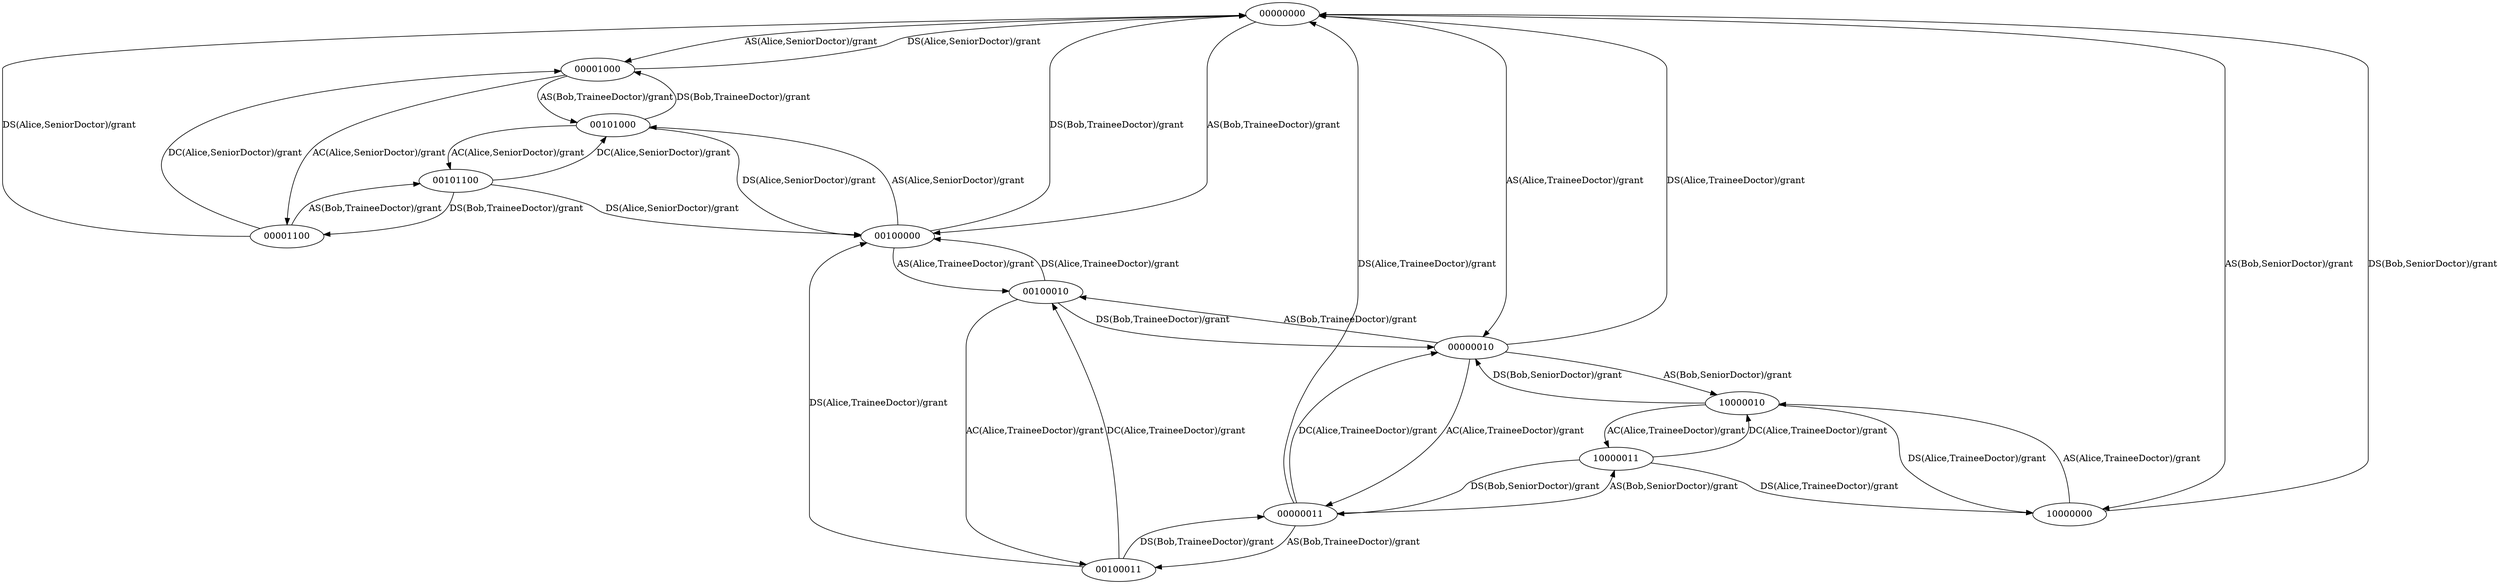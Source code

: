digraph rbac2Fsm {
  00000000 -> 00001000 [ label ="AS(Alice,SeniorDoctor)/grant"];
  00000000 -> 00000010 [ label ="AS(Alice,TraineeDoctor)/grant"];
  00000000 -> 10000000 [ label ="AS(Bob,SeniorDoctor)/grant"];
  00000000 -> 00100000 [ label ="AS(Bob,TraineeDoctor)/grant"];
  00000010 -> 00000011 [ label ="AC(Alice,TraineeDoctor)/grant"];
  00000010 -> 10000010 [ label ="AS(Bob,SeniorDoctor)/grant"];
  00000010 -> 00100010 [ label ="AS(Bob,TraineeDoctor)/grant"];
  00000010 -> 00000000 [ label ="DS(Alice,TraineeDoctor)/grant"];
  00000011 -> 10000011 [ label ="AS(Bob,SeniorDoctor)/grant"];
  00000011 -> 00100011 [ label ="AS(Bob,TraineeDoctor)/grant"];
  00000011 -> 00000010 [ label ="DC(Alice,TraineeDoctor)/grant"];
  00000011 -> 00000000 [ label ="DS(Alice,TraineeDoctor)/grant"];
  00001000 -> 00001100 [ label ="AC(Alice,SeniorDoctor)/grant"];
  00001000 -> 00101000 [ label ="AS(Bob,TraineeDoctor)/grant"];
  00001000 -> 00000000 [ label ="DS(Alice,SeniorDoctor)/grant"];
  00001100 -> 00101100 [ label ="AS(Bob,TraineeDoctor)/grant"];
  00001100 -> 00001000 [ label ="DC(Alice,SeniorDoctor)/grant"];
  00001100 -> 00000000 [ label ="DS(Alice,SeniorDoctor)/grant"];
  00100000 -> 00101000 [ label ="AS(Alice,SeniorDoctor)/grant"];
  00100000 -> 00100010 [ label ="AS(Alice,TraineeDoctor)/grant"];
  00100000 -> 00000000 [ label ="DS(Bob,TraineeDoctor)/grant"];
  00100010 -> 00100011 [ label ="AC(Alice,TraineeDoctor)/grant"];
  00100010 -> 00100000 [ label ="DS(Alice,TraineeDoctor)/grant"];
  00100010 -> 00000010 [ label ="DS(Bob,TraineeDoctor)/grant"];
  00100011 -> 00100010 [ label ="DC(Alice,TraineeDoctor)/grant"];
  00100011 -> 00100000 [ label ="DS(Alice,TraineeDoctor)/grant"];
  00100011 -> 00000011 [ label ="DS(Bob,TraineeDoctor)/grant"];
  00101000 -> 00101100 [ label ="AC(Alice,SeniorDoctor)/grant"];
  00101000 -> 00100000 [ label ="DS(Alice,SeniorDoctor)/grant"];
  00101000 -> 00001000 [ label ="DS(Bob,TraineeDoctor)/grant"];
  00101100 -> 00101000 [ label ="DC(Alice,SeniorDoctor)/grant"];
  00101100 -> 00100000 [ label ="DS(Alice,SeniorDoctor)/grant"];
  00101100 -> 00001100 [ label ="DS(Bob,TraineeDoctor)/grant"];
  10000000 -> 10000010 [ label ="AS(Alice,TraineeDoctor)/grant"];
  10000000 -> 00000000 [ label ="DS(Bob,SeniorDoctor)/grant"];
  10000010 -> 10000011 [ label ="AC(Alice,TraineeDoctor)/grant"];
  10000010 -> 10000000 [ label ="DS(Alice,TraineeDoctor)/grant"];
  10000010 -> 00000010 [ label ="DS(Bob,SeniorDoctor)/grant"];
  10000011 -> 10000010 [ label ="DC(Alice,TraineeDoctor)/grant"];
  10000011 -> 10000000 [ label ="DS(Alice,TraineeDoctor)/grant"];
  10000011 -> 00000011 [ label ="DS(Bob,SeniorDoctor)/grant"];
}
